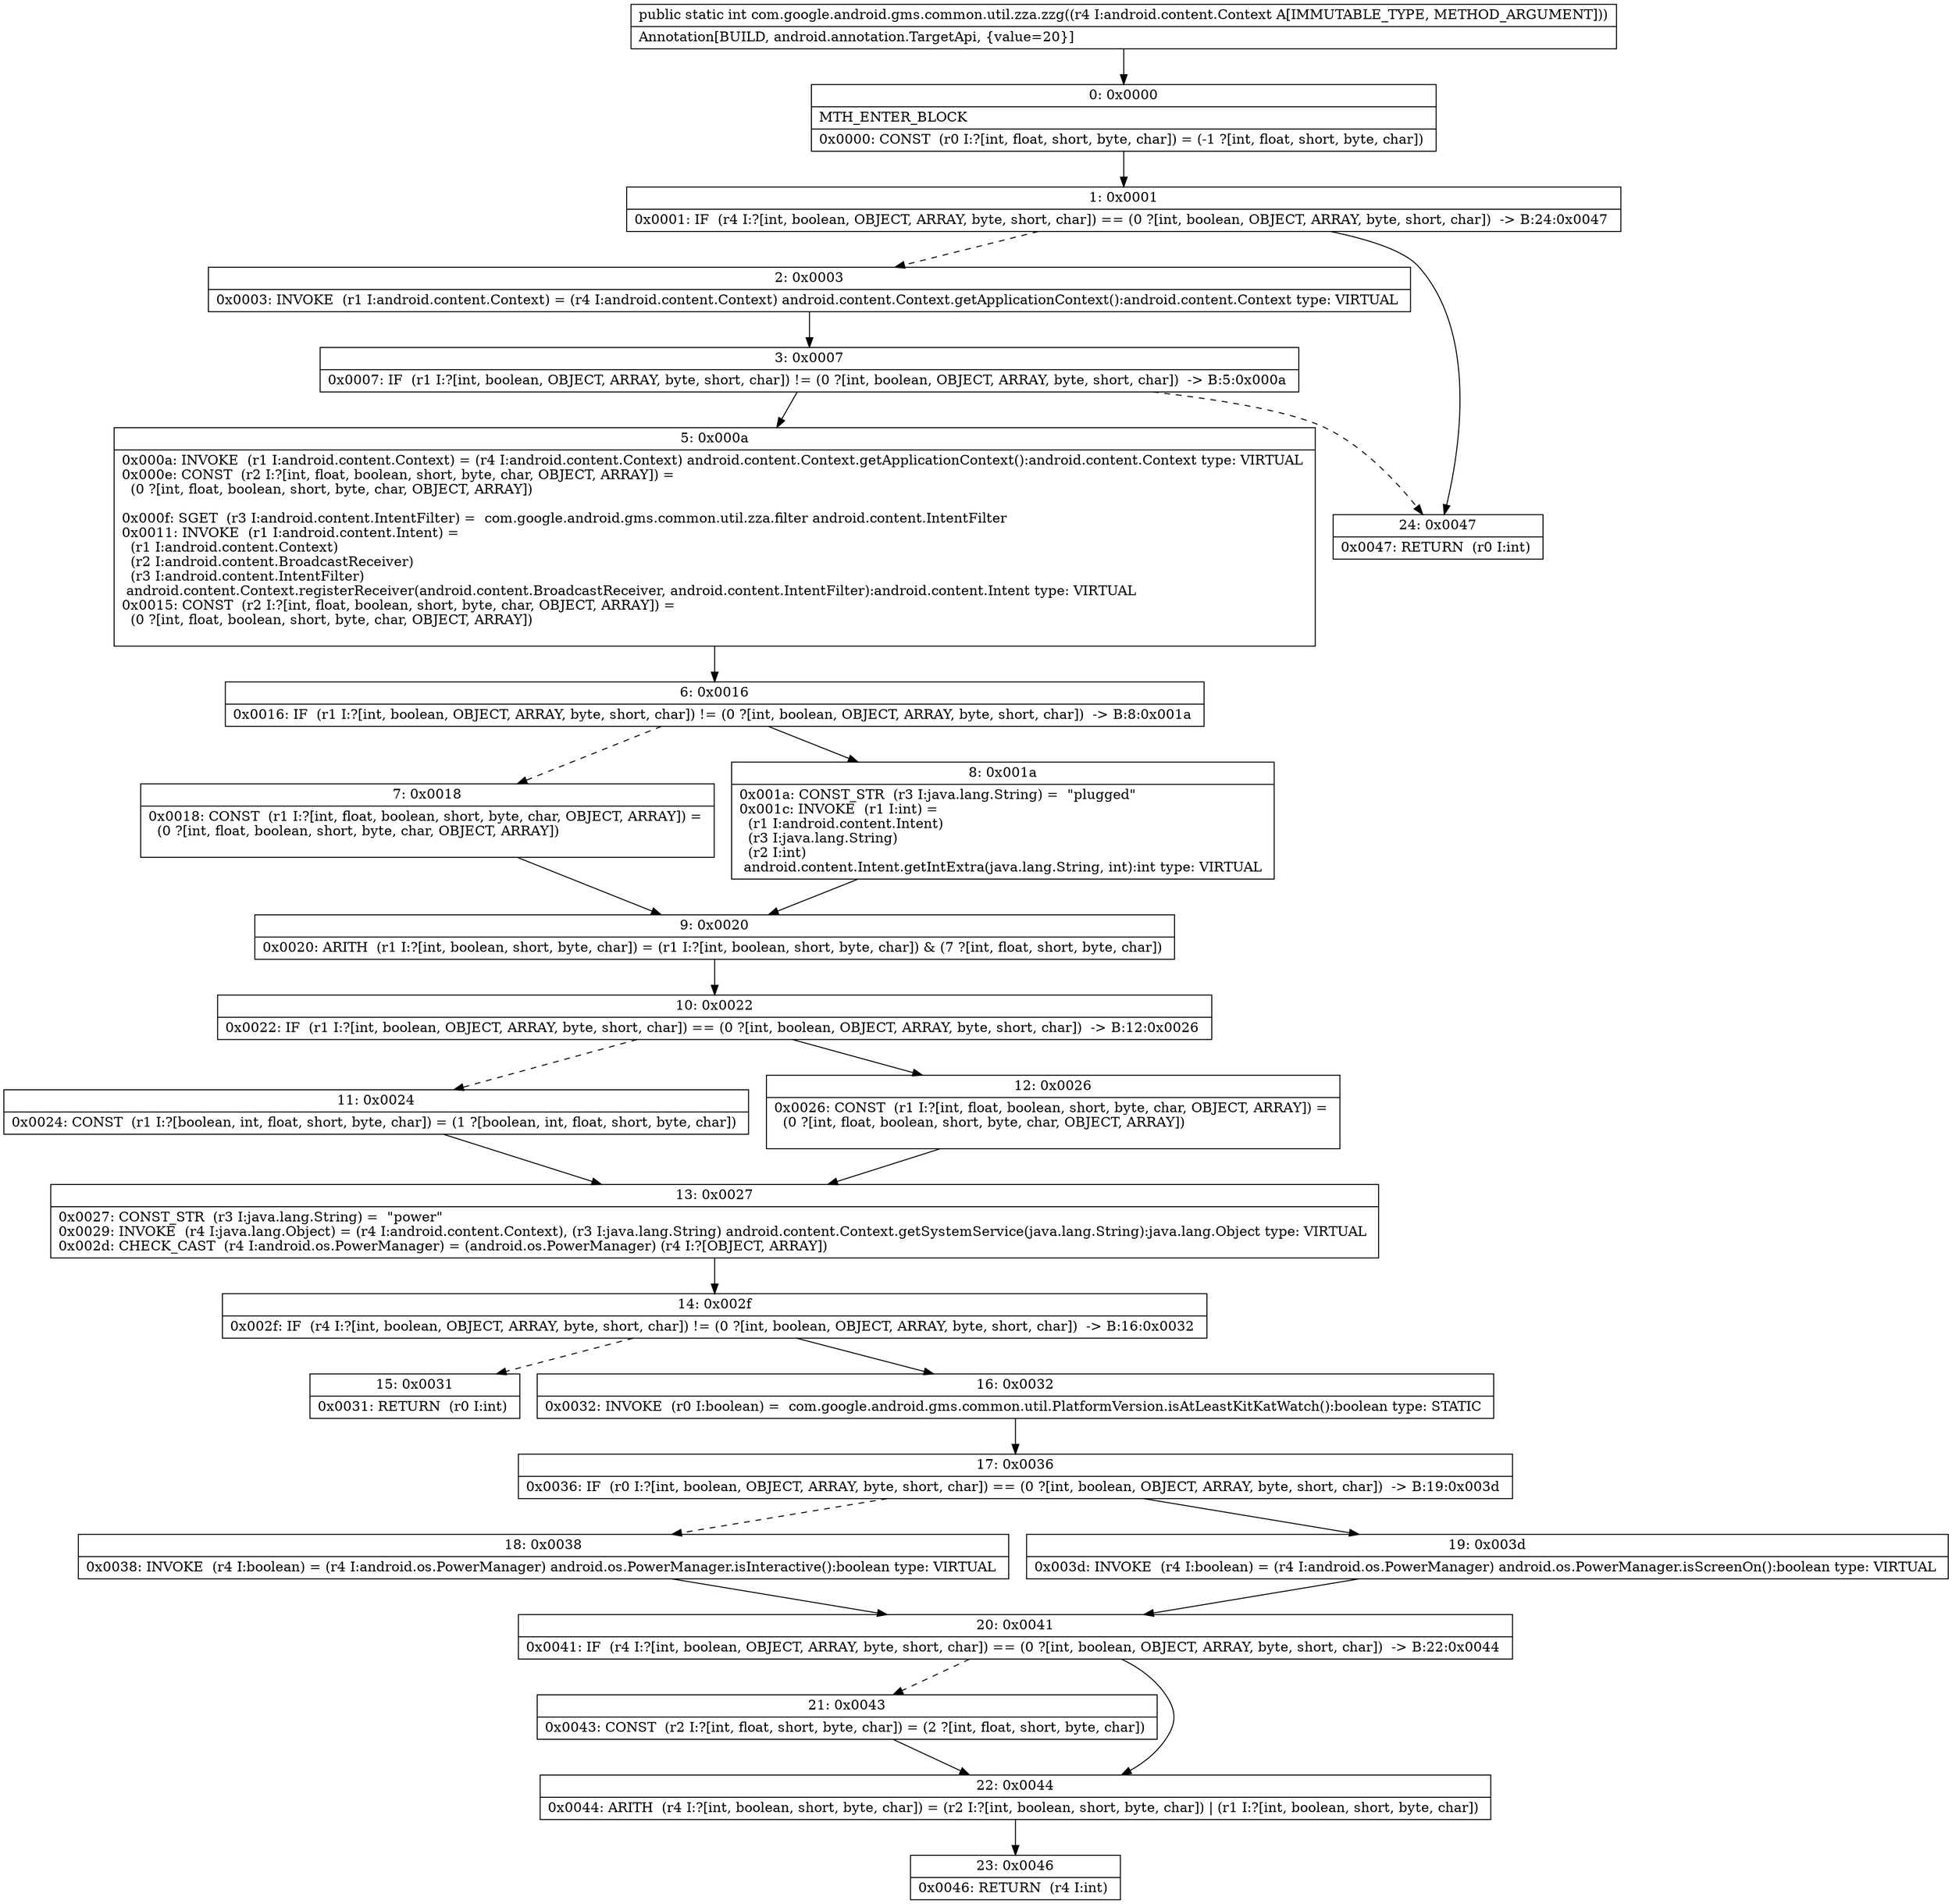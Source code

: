 digraph "CFG forcom.google.android.gms.common.util.zza.zzg(Landroid\/content\/Context;)I" {
Node_0 [shape=record,label="{0\:\ 0x0000|MTH_ENTER_BLOCK\l|0x0000: CONST  (r0 I:?[int, float, short, byte, char]) = (\-1 ?[int, float, short, byte, char]) \l}"];
Node_1 [shape=record,label="{1\:\ 0x0001|0x0001: IF  (r4 I:?[int, boolean, OBJECT, ARRAY, byte, short, char]) == (0 ?[int, boolean, OBJECT, ARRAY, byte, short, char])  \-\> B:24:0x0047 \l}"];
Node_2 [shape=record,label="{2\:\ 0x0003|0x0003: INVOKE  (r1 I:android.content.Context) = (r4 I:android.content.Context) android.content.Context.getApplicationContext():android.content.Context type: VIRTUAL \l}"];
Node_3 [shape=record,label="{3\:\ 0x0007|0x0007: IF  (r1 I:?[int, boolean, OBJECT, ARRAY, byte, short, char]) != (0 ?[int, boolean, OBJECT, ARRAY, byte, short, char])  \-\> B:5:0x000a \l}"];
Node_5 [shape=record,label="{5\:\ 0x000a|0x000a: INVOKE  (r1 I:android.content.Context) = (r4 I:android.content.Context) android.content.Context.getApplicationContext():android.content.Context type: VIRTUAL \l0x000e: CONST  (r2 I:?[int, float, boolean, short, byte, char, OBJECT, ARRAY]) = \l  (0 ?[int, float, boolean, short, byte, char, OBJECT, ARRAY])\l \l0x000f: SGET  (r3 I:android.content.IntentFilter) =  com.google.android.gms.common.util.zza.filter android.content.IntentFilter \l0x0011: INVOKE  (r1 I:android.content.Intent) = \l  (r1 I:android.content.Context)\l  (r2 I:android.content.BroadcastReceiver)\l  (r3 I:android.content.IntentFilter)\l android.content.Context.registerReceiver(android.content.BroadcastReceiver, android.content.IntentFilter):android.content.Intent type: VIRTUAL \l0x0015: CONST  (r2 I:?[int, float, boolean, short, byte, char, OBJECT, ARRAY]) = \l  (0 ?[int, float, boolean, short, byte, char, OBJECT, ARRAY])\l \l}"];
Node_6 [shape=record,label="{6\:\ 0x0016|0x0016: IF  (r1 I:?[int, boolean, OBJECT, ARRAY, byte, short, char]) != (0 ?[int, boolean, OBJECT, ARRAY, byte, short, char])  \-\> B:8:0x001a \l}"];
Node_7 [shape=record,label="{7\:\ 0x0018|0x0018: CONST  (r1 I:?[int, float, boolean, short, byte, char, OBJECT, ARRAY]) = \l  (0 ?[int, float, boolean, short, byte, char, OBJECT, ARRAY])\l \l}"];
Node_8 [shape=record,label="{8\:\ 0x001a|0x001a: CONST_STR  (r3 I:java.lang.String) =  \"plugged\" \l0x001c: INVOKE  (r1 I:int) = \l  (r1 I:android.content.Intent)\l  (r3 I:java.lang.String)\l  (r2 I:int)\l android.content.Intent.getIntExtra(java.lang.String, int):int type: VIRTUAL \l}"];
Node_9 [shape=record,label="{9\:\ 0x0020|0x0020: ARITH  (r1 I:?[int, boolean, short, byte, char]) = (r1 I:?[int, boolean, short, byte, char]) & (7 ?[int, float, short, byte, char]) \l}"];
Node_10 [shape=record,label="{10\:\ 0x0022|0x0022: IF  (r1 I:?[int, boolean, OBJECT, ARRAY, byte, short, char]) == (0 ?[int, boolean, OBJECT, ARRAY, byte, short, char])  \-\> B:12:0x0026 \l}"];
Node_11 [shape=record,label="{11\:\ 0x0024|0x0024: CONST  (r1 I:?[boolean, int, float, short, byte, char]) = (1 ?[boolean, int, float, short, byte, char]) \l}"];
Node_12 [shape=record,label="{12\:\ 0x0026|0x0026: CONST  (r1 I:?[int, float, boolean, short, byte, char, OBJECT, ARRAY]) = \l  (0 ?[int, float, boolean, short, byte, char, OBJECT, ARRAY])\l \l}"];
Node_13 [shape=record,label="{13\:\ 0x0027|0x0027: CONST_STR  (r3 I:java.lang.String) =  \"power\" \l0x0029: INVOKE  (r4 I:java.lang.Object) = (r4 I:android.content.Context), (r3 I:java.lang.String) android.content.Context.getSystemService(java.lang.String):java.lang.Object type: VIRTUAL \l0x002d: CHECK_CAST  (r4 I:android.os.PowerManager) = (android.os.PowerManager) (r4 I:?[OBJECT, ARRAY]) \l}"];
Node_14 [shape=record,label="{14\:\ 0x002f|0x002f: IF  (r4 I:?[int, boolean, OBJECT, ARRAY, byte, short, char]) != (0 ?[int, boolean, OBJECT, ARRAY, byte, short, char])  \-\> B:16:0x0032 \l}"];
Node_15 [shape=record,label="{15\:\ 0x0031|0x0031: RETURN  (r0 I:int) \l}"];
Node_16 [shape=record,label="{16\:\ 0x0032|0x0032: INVOKE  (r0 I:boolean) =  com.google.android.gms.common.util.PlatformVersion.isAtLeastKitKatWatch():boolean type: STATIC \l}"];
Node_17 [shape=record,label="{17\:\ 0x0036|0x0036: IF  (r0 I:?[int, boolean, OBJECT, ARRAY, byte, short, char]) == (0 ?[int, boolean, OBJECT, ARRAY, byte, short, char])  \-\> B:19:0x003d \l}"];
Node_18 [shape=record,label="{18\:\ 0x0038|0x0038: INVOKE  (r4 I:boolean) = (r4 I:android.os.PowerManager) android.os.PowerManager.isInteractive():boolean type: VIRTUAL \l}"];
Node_19 [shape=record,label="{19\:\ 0x003d|0x003d: INVOKE  (r4 I:boolean) = (r4 I:android.os.PowerManager) android.os.PowerManager.isScreenOn():boolean type: VIRTUAL \l}"];
Node_20 [shape=record,label="{20\:\ 0x0041|0x0041: IF  (r4 I:?[int, boolean, OBJECT, ARRAY, byte, short, char]) == (0 ?[int, boolean, OBJECT, ARRAY, byte, short, char])  \-\> B:22:0x0044 \l}"];
Node_21 [shape=record,label="{21\:\ 0x0043|0x0043: CONST  (r2 I:?[int, float, short, byte, char]) = (2 ?[int, float, short, byte, char]) \l}"];
Node_22 [shape=record,label="{22\:\ 0x0044|0x0044: ARITH  (r4 I:?[int, boolean, short, byte, char]) = (r2 I:?[int, boolean, short, byte, char]) \| (r1 I:?[int, boolean, short, byte, char]) \l}"];
Node_23 [shape=record,label="{23\:\ 0x0046|0x0046: RETURN  (r4 I:int) \l}"];
Node_24 [shape=record,label="{24\:\ 0x0047|0x0047: RETURN  (r0 I:int) \l}"];
MethodNode[shape=record,label="{public static int com.google.android.gms.common.util.zza.zzg((r4 I:android.content.Context A[IMMUTABLE_TYPE, METHOD_ARGUMENT]))  | Annotation[BUILD, android.annotation.TargetApi, \{value=20\}]\l}"];
MethodNode -> Node_0;
Node_0 -> Node_1;
Node_1 -> Node_2[style=dashed];
Node_1 -> Node_24;
Node_2 -> Node_3;
Node_3 -> Node_5;
Node_3 -> Node_24[style=dashed];
Node_5 -> Node_6;
Node_6 -> Node_7[style=dashed];
Node_6 -> Node_8;
Node_7 -> Node_9;
Node_8 -> Node_9;
Node_9 -> Node_10;
Node_10 -> Node_11[style=dashed];
Node_10 -> Node_12;
Node_11 -> Node_13;
Node_12 -> Node_13;
Node_13 -> Node_14;
Node_14 -> Node_15[style=dashed];
Node_14 -> Node_16;
Node_16 -> Node_17;
Node_17 -> Node_18[style=dashed];
Node_17 -> Node_19;
Node_18 -> Node_20;
Node_19 -> Node_20;
Node_20 -> Node_21[style=dashed];
Node_20 -> Node_22;
Node_21 -> Node_22;
Node_22 -> Node_23;
}

